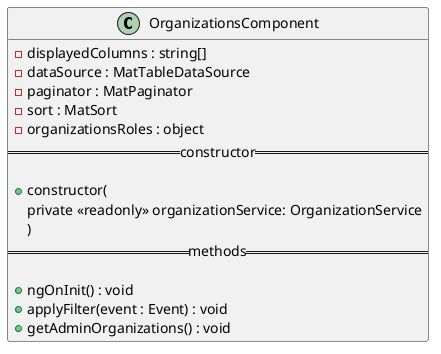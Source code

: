 @startuml OrganizationsComponent diagram
class OrganizationsComponent {
  - displayedColumns : string[]
  - dataSource : MatTableDataSource
  - paginator : MatPaginator
  - sort : MatSort
  - organizationsRoles : object
  ==constructor==

  + constructor(
    private <<readonly>> organizationService: OrganizationService
    )
  ==methods==

  + ngOnInit() : void
  + applyFilter(event : Event) : void
  + getAdminOrganizations() : void
}
@enduml
